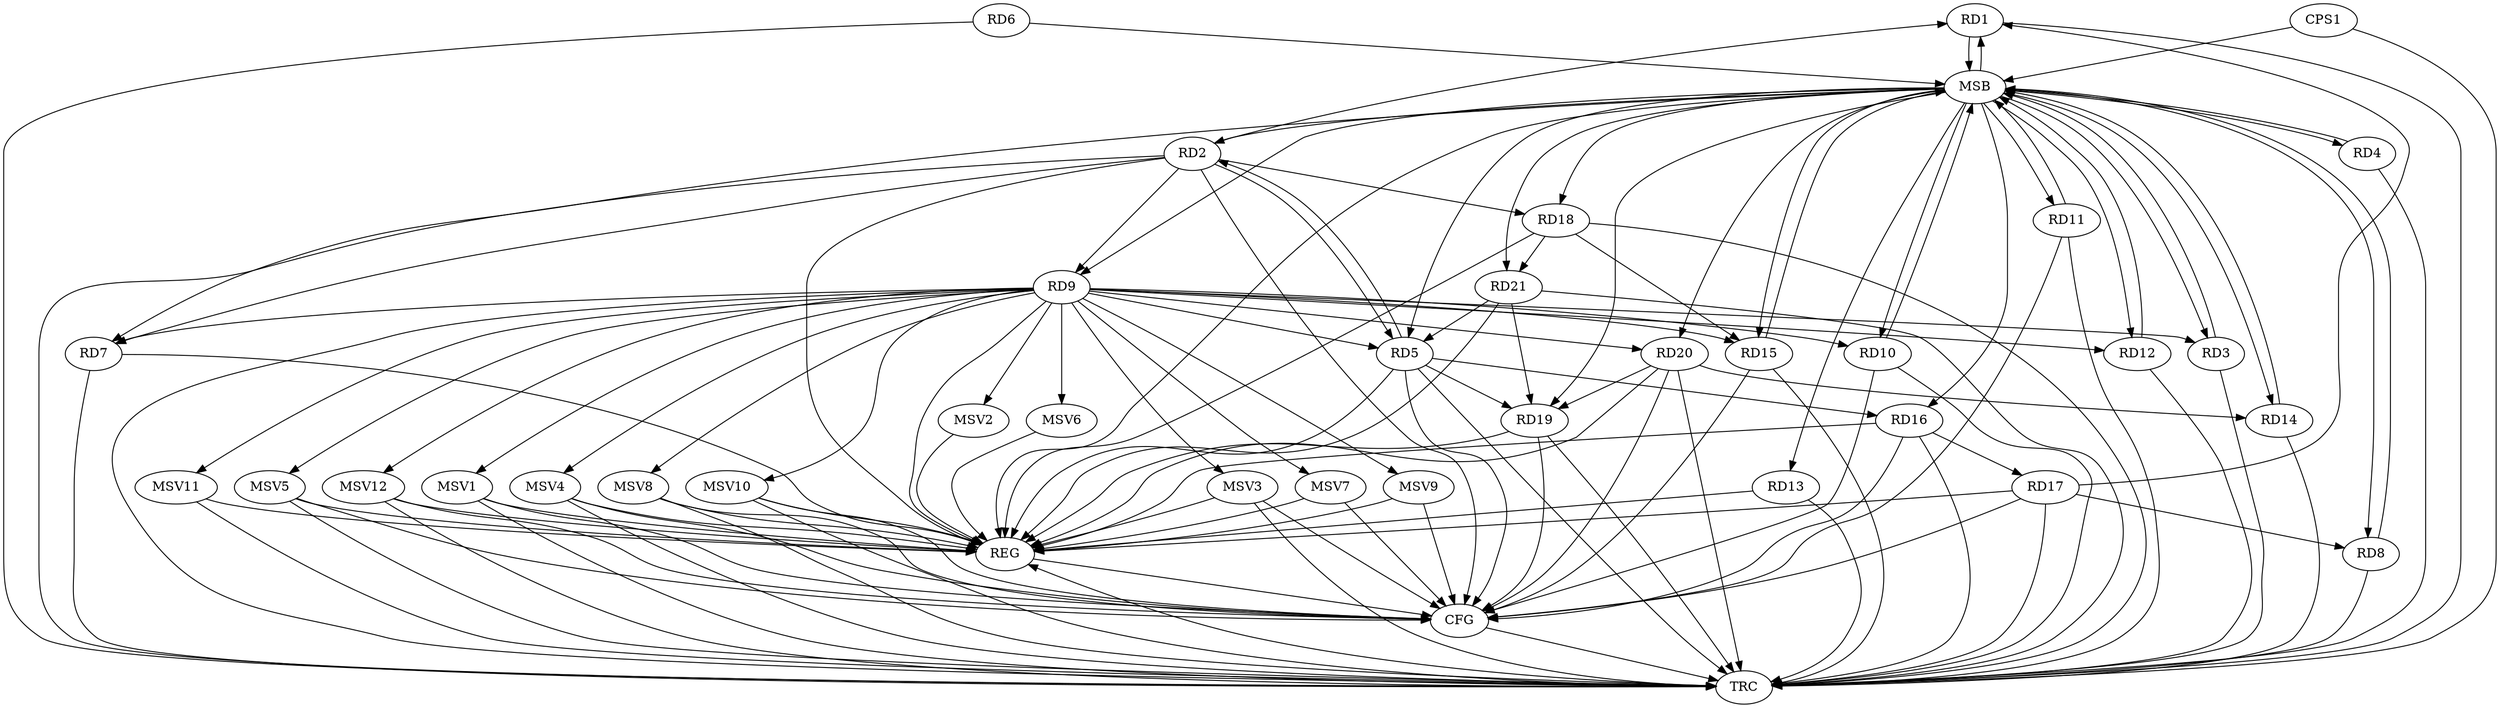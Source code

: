 strict digraph G {
  RD1 [ label="RD1" ];
  RD2 [ label="RD2" ];
  RD3 [ label="RD3" ];
  RD4 [ label="RD4" ];
  RD5 [ label="RD5" ];
  RD6 [ label="RD6" ];
  RD7 [ label="RD7" ];
  RD8 [ label="RD8" ];
  RD9 [ label="RD9" ];
  RD10 [ label="RD10" ];
  RD11 [ label="RD11" ];
  RD12 [ label="RD12" ];
  RD13 [ label="RD13" ];
  RD14 [ label="RD14" ];
  RD15 [ label="RD15" ];
  RD16 [ label="RD16" ];
  RD17 [ label="RD17" ];
  RD18 [ label="RD18" ];
  RD19 [ label="RD19" ];
  RD20 [ label="RD20" ];
  RD21 [ label="RD21" ];
  CPS1 [ label="CPS1" ];
  REG [ label="REG" ];
  MSB [ label="MSB" ];
  CFG [ label="CFG" ];
  TRC [ label="TRC" ];
  MSV1 [ label="MSV1" ];
  MSV2 [ label="MSV2" ];
  MSV3 [ label="MSV3" ];
  MSV4 [ label="MSV4" ];
  MSV5 [ label="MSV5" ];
  MSV6 [ label="MSV6" ];
  MSV7 [ label="MSV7" ];
  MSV8 [ label="MSV8" ];
  MSV9 [ label="MSV9" ];
  MSV10 [ label="MSV10" ];
  MSV11 [ label="MSV11" ];
  MSV12 [ label="MSV12" ];
  RD2 -> RD1;
  RD17 -> RD1;
  RD2 -> RD5;
  RD5 -> RD2;
  RD2 -> RD7;
  RD2 -> RD9;
  RD2 -> RD18;
  RD9 -> RD3;
  RD9 -> RD5;
  RD5 -> RD16;
  RD5 -> RD19;
  RD21 -> RD5;
  RD9 -> RD7;
  RD17 -> RD8;
  RD9 -> RD10;
  RD9 -> RD12;
  RD9 -> RD15;
  RD9 -> RD20;
  RD20 -> RD14;
  RD18 -> RD15;
  RD16 -> RD17;
  RD18 -> RD21;
  RD20 -> RD19;
  RD21 -> RD19;
  RD2 -> REG;
  RD5 -> REG;
  RD7 -> REG;
  RD9 -> REG;
  RD13 -> REG;
  RD16 -> REG;
  RD17 -> REG;
  RD18 -> REG;
  RD19 -> REG;
  RD20 -> REG;
  RD21 -> REG;
  RD1 -> MSB;
  MSB -> RD10;
  MSB -> RD15;
  MSB -> RD21;
  MSB -> REG;
  RD3 -> MSB;
  MSB -> RD9;
  MSB -> RD11;
  RD4 -> MSB;
  MSB -> RD13;
  RD6 -> MSB;
  RD8 -> MSB;
  MSB -> RD2;
  MSB -> RD4;
  RD10 -> MSB;
  MSB -> RD8;
  RD11 -> MSB;
  MSB -> RD14;
  RD12 -> MSB;
  MSB -> RD5;
  RD14 -> MSB;
  MSB -> RD3;
  MSB -> RD18;
  MSB -> RD20;
  RD15 -> MSB;
  MSB -> RD1;
  MSB -> RD12;
  CPS1 -> MSB;
  MSB -> RD7;
  MSB -> RD19;
  MSB -> RD16;
  RD2 -> CFG;
  RD17 -> CFG;
  RD16 -> CFG;
  RD5 -> CFG;
  RD19 -> CFG;
  RD20 -> CFG;
  RD11 -> CFG;
  RD15 -> CFG;
  RD10 -> CFG;
  REG -> CFG;
  RD1 -> TRC;
  RD2 -> TRC;
  RD3 -> TRC;
  RD4 -> TRC;
  RD5 -> TRC;
  RD6 -> TRC;
  RD7 -> TRC;
  RD8 -> TRC;
  RD9 -> TRC;
  RD10 -> TRC;
  RD11 -> TRC;
  RD12 -> TRC;
  RD13 -> TRC;
  RD14 -> TRC;
  RD15 -> TRC;
  RD16 -> TRC;
  RD17 -> TRC;
  RD18 -> TRC;
  RD19 -> TRC;
  RD20 -> TRC;
  RD21 -> TRC;
  CPS1 -> TRC;
  CFG -> TRC;
  TRC -> REG;
  RD9 -> MSV1;
  MSV1 -> REG;
  MSV1 -> TRC;
  MSV1 -> CFG;
  RD9 -> MSV2;
  RD9 -> MSV3;
  MSV2 -> REG;
  MSV3 -> REG;
  MSV3 -> TRC;
  MSV3 -> CFG;
  RD9 -> MSV4;
  MSV4 -> REG;
  MSV4 -> TRC;
  MSV4 -> CFG;
  RD9 -> MSV5;
  RD9 -> MSV6;
  RD9 -> MSV7;
  MSV5 -> REG;
  MSV5 -> TRC;
  MSV5 -> CFG;
  MSV6 -> REG;
  MSV7 -> REG;
  MSV7 -> CFG;
  RD9 -> MSV8;
  MSV8 -> REG;
  MSV8 -> TRC;
  MSV8 -> CFG;
  RD9 -> MSV9;
  MSV9 -> REG;
  MSV9 -> CFG;
  RD9 -> MSV10;
  RD9 -> MSV11;
  MSV10 -> REG;
  MSV10 -> TRC;
  MSV10 -> CFG;
  MSV11 -> REG;
  MSV11 -> TRC;
  RD9 -> MSV12;
  MSV12 -> REG;
  MSV12 -> TRC;
  MSV12 -> CFG;
}
